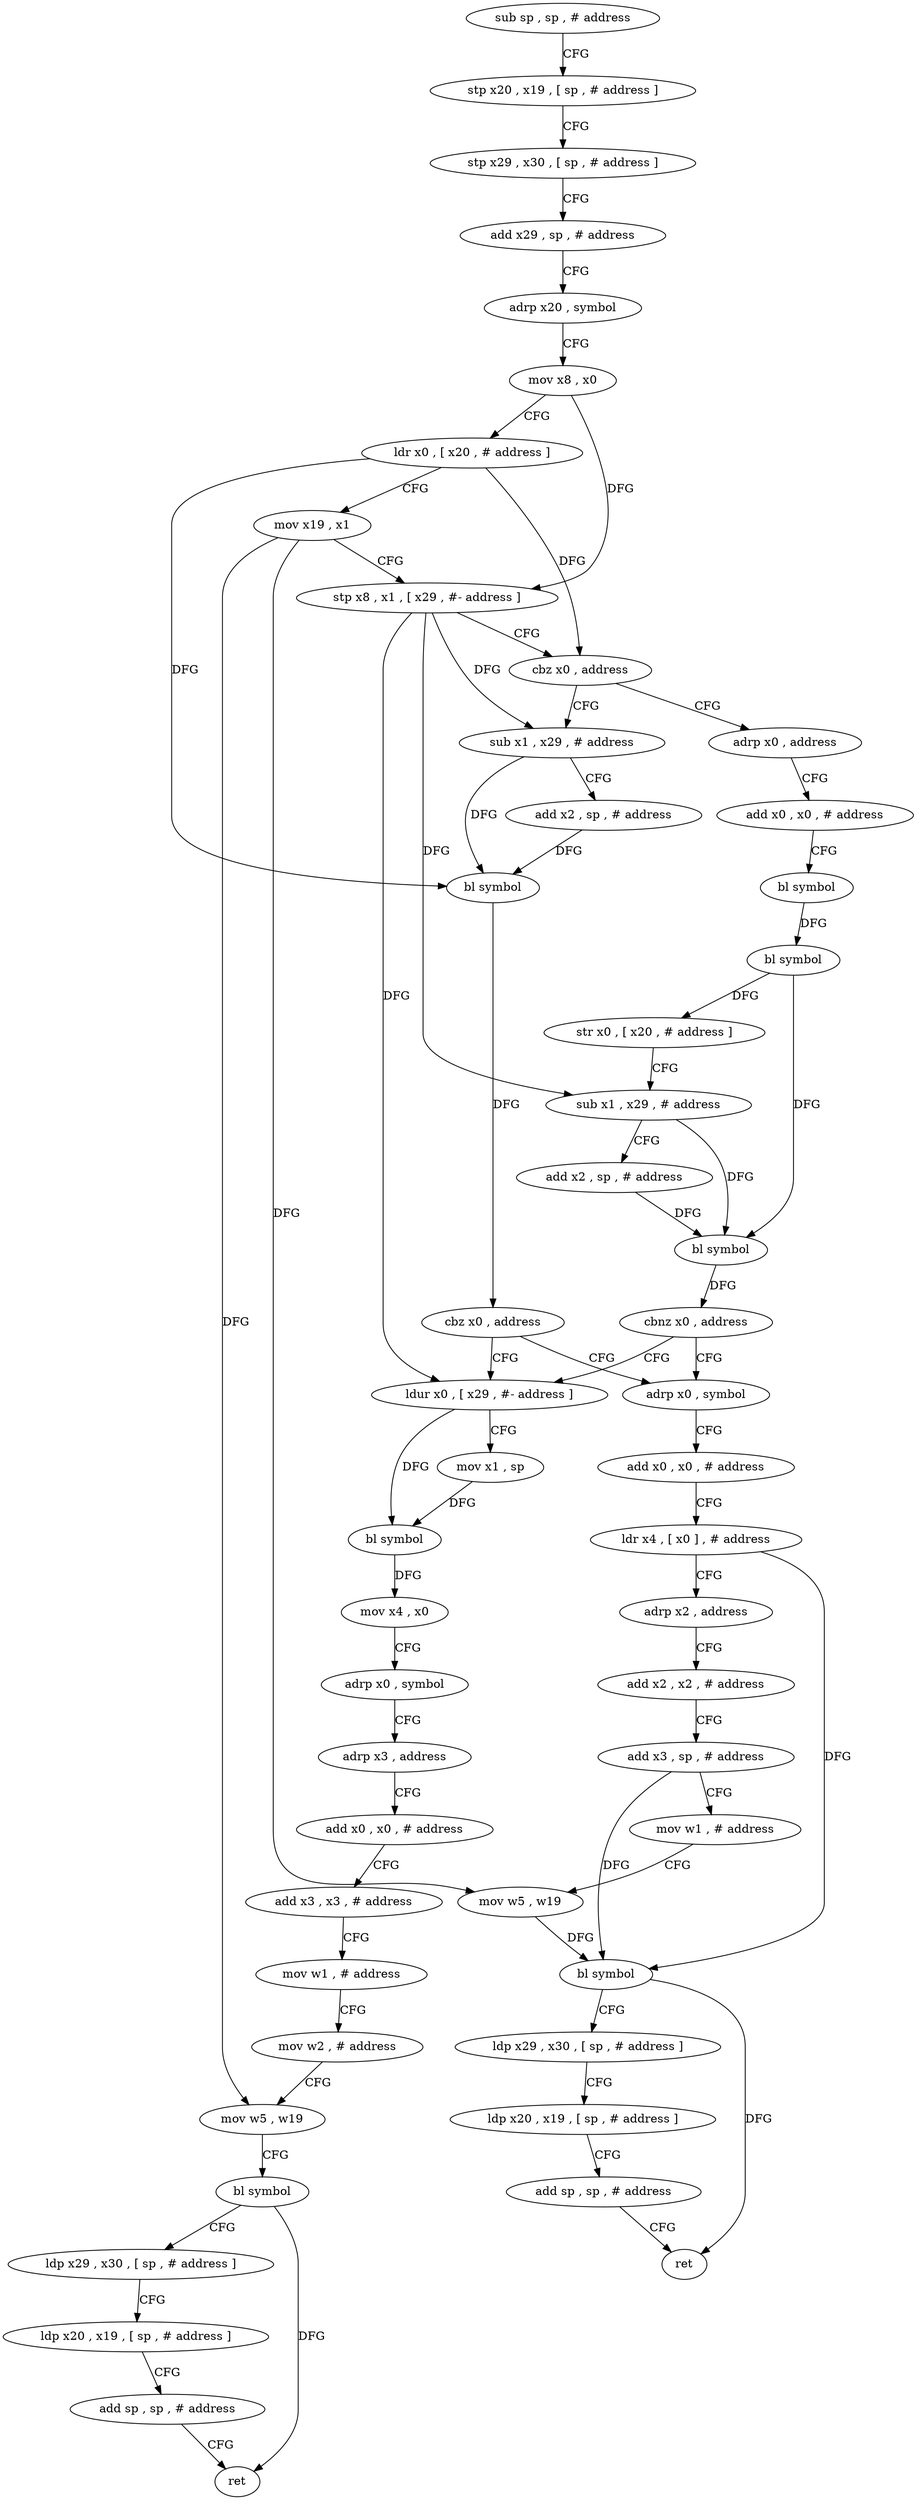 digraph "func" {
"4226044" [label = "sub sp , sp , # address" ]
"4226048" [label = "stp x20 , x19 , [ sp , # address ]" ]
"4226052" [label = "stp x29 , x30 , [ sp , # address ]" ]
"4226056" [label = "add x29 , sp , # address" ]
"4226060" [label = "adrp x20 , symbol" ]
"4226064" [label = "mov x8 , x0" ]
"4226068" [label = "ldr x0 , [ x20 , # address ]" ]
"4226072" [label = "mov x19 , x1" ]
"4226076" [label = "stp x8 , x1 , [ x29 , #- address ]" ]
"4226080" [label = "cbz x0 , address" ]
"4226152" [label = "adrp x0 , address" ]
"4226084" [label = "sub x1 , x29 , # address" ]
"4226156" [label = "add x0 , x0 , # address" ]
"4226160" [label = "bl symbol" ]
"4226164" [label = "bl symbol" ]
"4226168" [label = "str x0 , [ x20 , # address ]" ]
"4226172" [label = "sub x1 , x29 , # address" ]
"4226176" [label = "add x2 , sp , # address" ]
"4226180" [label = "bl symbol" ]
"4226184" [label = "cbnz x0 , address" ]
"4226100" [label = "adrp x0 , symbol" ]
"4226188" [label = "ldur x0 , [ x29 , #- address ]" ]
"4226088" [label = "add x2 , sp , # address" ]
"4226092" [label = "bl symbol" ]
"4226096" [label = "cbz x0 , address" ]
"4226104" [label = "add x0 , x0 , # address" ]
"4226108" [label = "ldr x4 , [ x0 ] , # address" ]
"4226112" [label = "adrp x2 , address" ]
"4226116" [label = "add x2 , x2 , # address" ]
"4226120" [label = "add x3 , sp , # address" ]
"4226124" [label = "mov w1 , # address" ]
"4226128" [label = "mov w5 , w19" ]
"4226132" [label = "bl symbol" ]
"4226136" [label = "ldp x29 , x30 , [ sp , # address ]" ]
"4226140" [label = "ldp x20 , x19 , [ sp , # address ]" ]
"4226144" [label = "add sp , sp , # address" ]
"4226148" [label = "ret" ]
"4226192" [label = "mov x1 , sp" ]
"4226196" [label = "bl symbol" ]
"4226200" [label = "mov x4 , x0" ]
"4226204" [label = "adrp x0 , symbol" ]
"4226208" [label = "adrp x3 , address" ]
"4226212" [label = "add x0 , x0 , # address" ]
"4226216" [label = "add x3 , x3 , # address" ]
"4226220" [label = "mov w1 , # address" ]
"4226224" [label = "mov w2 , # address" ]
"4226228" [label = "mov w5 , w19" ]
"4226232" [label = "bl symbol" ]
"4226236" [label = "ldp x29 , x30 , [ sp , # address ]" ]
"4226240" [label = "ldp x20 , x19 , [ sp , # address ]" ]
"4226244" [label = "add sp , sp , # address" ]
"4226248" [label = "ret" ]
"4226044" -> "4226048" [ label = "CFG" ]
"4226048" -> "4226052" [ label = "CFG" ]
"4226052" -> "4226056" [ label = "CFG" ]
"4226056" -> "4226060" [ label = "CFG" ]
"4226060" -> "4226064" [ label = "CFG" ]
"4226064" -> "4226068" [ label = "CFG" ]
"4226064" -> "4226076" [ label = "DFG" ]
"4226068" -> "4226072" [ label = "CFG" ]
"4226068" -> "4226080" [ label = "DFG" ]
"4226068" -> "4226092" [ label = "DFG" ]
"4226072" -> "4226076" [ label = "CFG" ]
"4226072" -> "4226128" [ label = "DFG" ]
"4226072" -> "4226228" [ label = "DFG" ]
"4226076" -> "4226080" [ label = "CFG" ]
"4226076" -> "4226188" [ label = "DFG" ]
"4226076" -> "4226172" [ label = "DFG" ]
"4226076" -> "4226084" [ label = "DFG" ]
"4226080" -> "4226152" [ label = "CFG" ]
"4226080" -> "4226084" [ label = "CFG" ]
"4226152" -> "4226156" [ label = "CFG" ]
"4226084" -> "4226088" [ label = "CFG" ]
"4226084" -> "4226092" [ label = "DFG" ]
"4226156" -> "4226160" [ label = "CFG" ]
"4226160" -> "4226164" [ label = "DFG" ]
"4226164" -> "4226168" [ label = "DFG" ]
"4226164" -> "4226180" [ label = "DFG" ]
"4226168" -> "4226172" [ label = "CFG" ]
"4226172" -> "4226176" [ label = "CFG" ]
"4226172" -> "4226180" [ label = "DFG" ]
"4226176" -> "4226180" [ label = "DFG" ]
"4226180" -> "4226184" [ label = "DFG" ]
"4226184" -> "4226100" [ label = "CFG" ]
"4226184" -> "4226188" [ label = "CFG" ]
"4226100" -> "4226104" [ label = "CFG" ]
"4226188" -> "4226192" [ label = "CFG" ]
"4226188" -> "4226196" [ label = "DFG" ]
"4226088" -> "4226092" [ label = "DFG" ]
"4226092" -> "4226096" [ label = "DFG" ]
"4226096" -> "4226188" [ label = "CFG" ]
"4226096" -> "4226100" [ label = "CFG" ]
"4226104" -> "4226108" [ label = "CFG" ]
"4226108" -> "4226112" [ label = "CFG" ]
"4226108" -> "4226132" [ label = "DFG" ]
"4226112" -> "4226116" [ label = "CFG" ]
"4226116" -> "4226120" [ label = "CFG" ]
"4226120" -> "4226124" [ label = "CFG" ]
"4226120" -> "4226132" [ label = "DFG" ]
"4226124" -> "4226128" [ label = "CFG" ]
"4226128" -> "4226132" [ label = "DFG" ]
"4226132" -> "4226136" [ label = "CFG" ]
"4226132" -> "4226148" [ label = "DFG" ]
"4226136" -> "4226140" [ label = "CFG" ]
"4226140" -> "4226144" [ label = "CFG" ]
"4226144" -> "4226148" [ label = "CFG" ]
"4226192" -> "4226196" [ label = "DFG" ]
"4226196" -> "4226200" [ label = "DFG" ]
"4226200" -> "4226204" [ label = "CFG" ]
"4226204" -> "4226208" [ label = "CFG" ]
"4226208" -> "4226212" [ label = "CFG" ]
"4226212" -> "4226216" [ label = "CFG" ]
"4226216" -> "4226220" [ label = "CFG" ]
"4226220" -> "4226224" [ label = "CFG" ]
"4226224" -> "4226228" [ label = "CFG" ]
"4226228" -> "4226232" [ label = "CFG" ]
"4226232" -> "4226236" [ label = "CFG" ]
"4226232" -> "4226248" [ label = "DFG" ]
"4226236" -> "4226240" [ label = "CFG" ]
"4226240" -> "4226244" [ label = "CFG" ]
"4226244" -> "4226248" [ label = "CFG" ]
}
